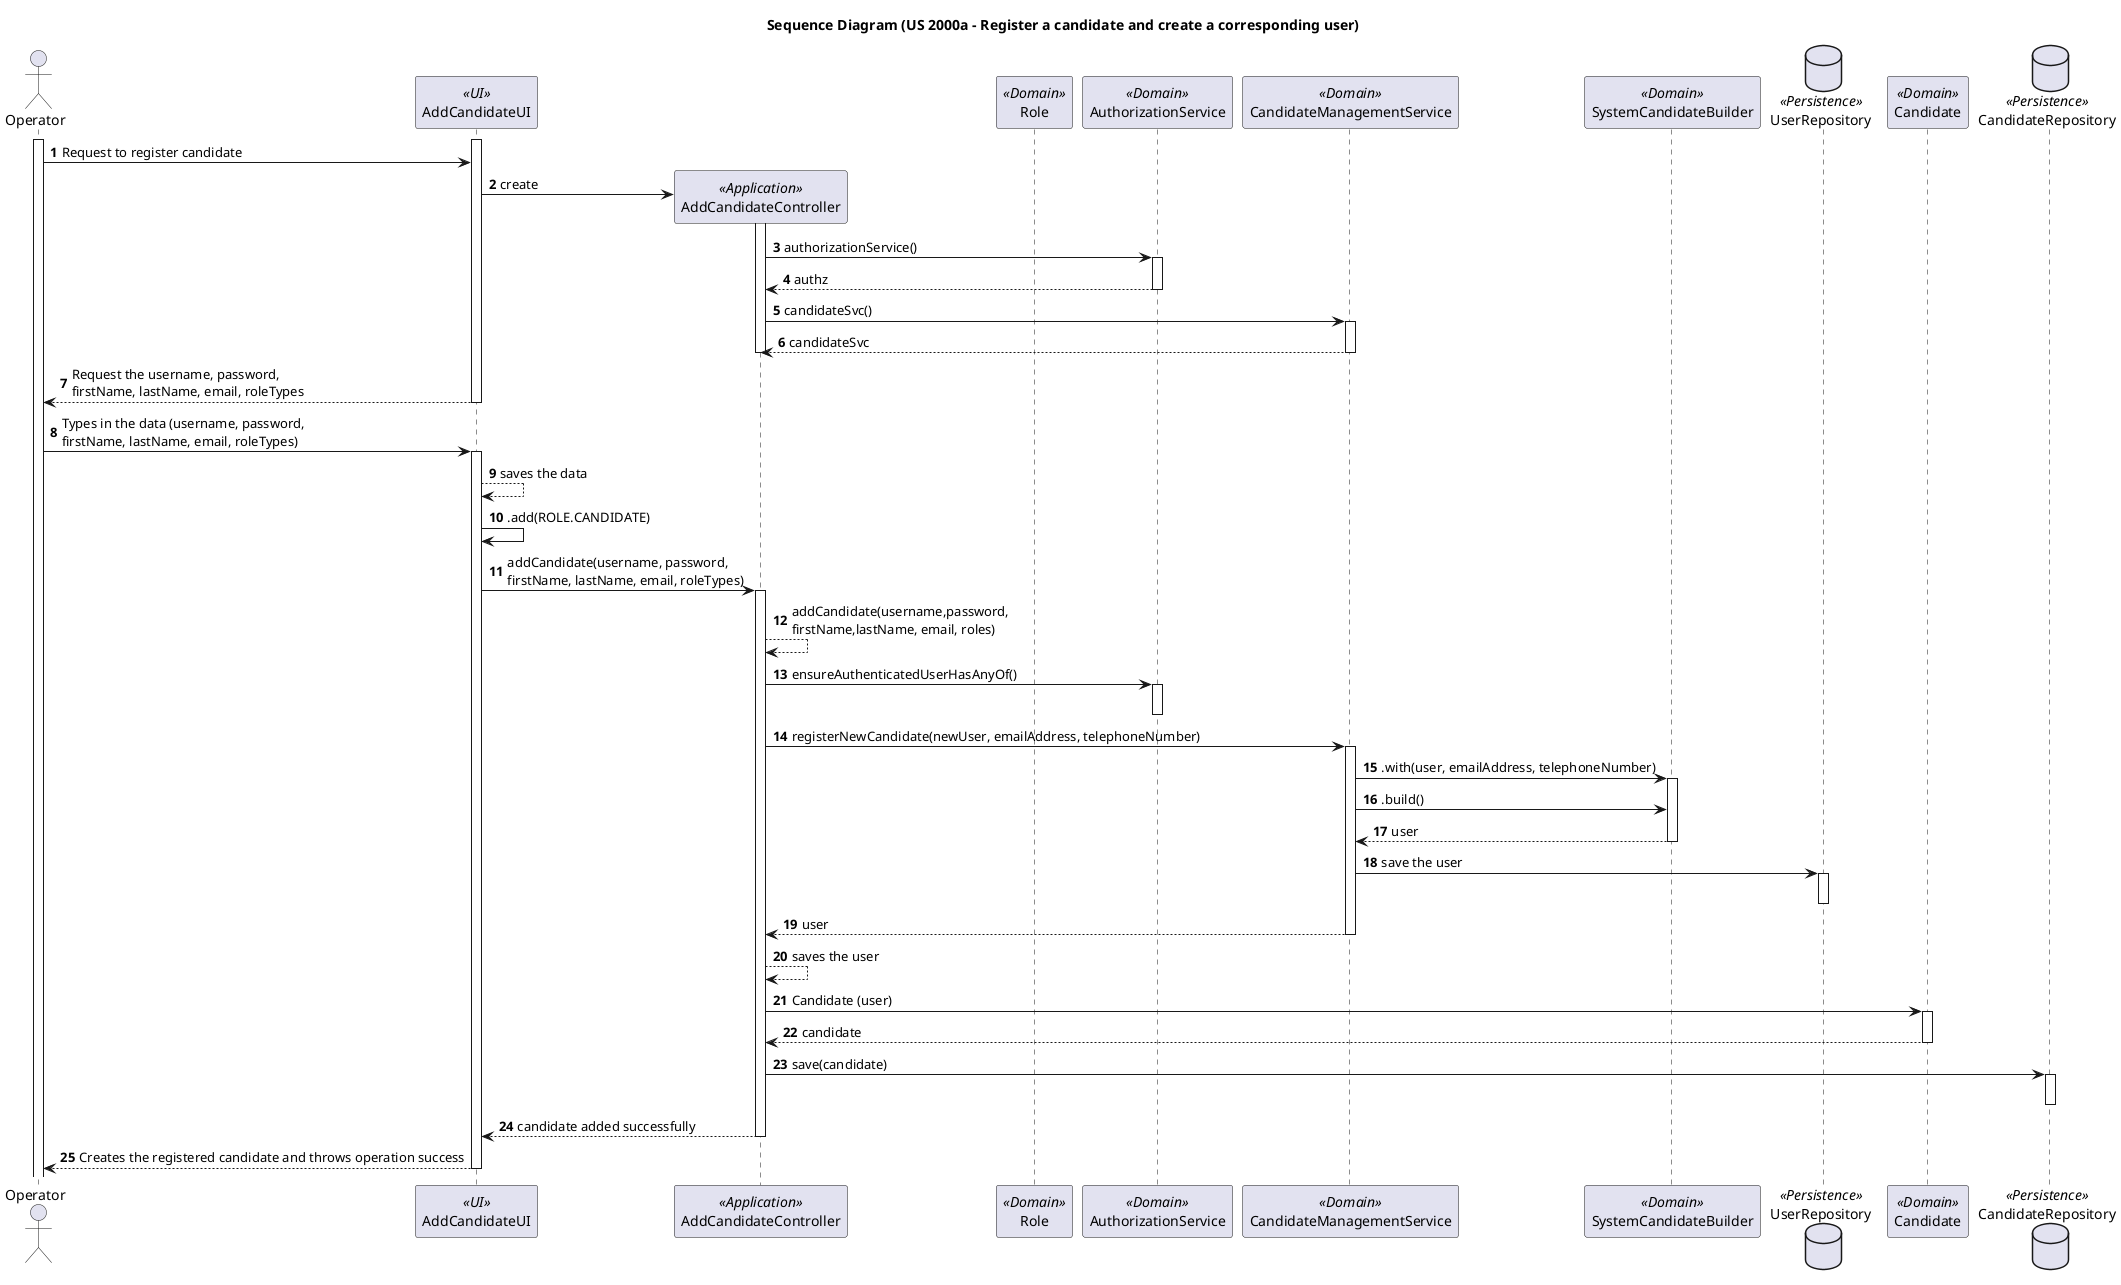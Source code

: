 @startuml
title Sequence Diagram (US 2000a - Register a candidate and create a corresponding user)

autonumber
actor Operator as Operator
participant AddCandidateUI as UI <<UI>>
participant AddCandidateController as CTRL <<Application>>
participant Role as Role <<Domain>>
participant AuthorizationService as AS <<Domain>>
participant CandidateManagementService as UMS <<Domain>>
participant SystemCandidateBuilder as SUB <<Domain>>
database UserRepository as URepo <<Persistence>>
participant Candidate as C <<Domain>>
database CandidateRepository as CRepo <<Persistence>>


activate Operator
activate UI
Operator -> UI: Request to register candidate

UI -> CTRL**:create
activate CTRL
CTRL -> AS : authorizationService()
activate AS
AS --> CTRL: authz
deactivate AS
CTRL-> UMS : candidateSvc()
activate UMS
UMS-->CTRL: candidateSvc
deactivate UMS
deactivate CTRL
UI --> Operator: Request the username, password, \nfirstName, lastName, email, roleTypes
deactivate UI
Operator -> UI: Types in the data (username, password, \nfirstName, lastName, email, roleTypes)
activate UI
UI-->UI : saves the data
UI-> UI : .add(ROLE.CANDIDATE)
UI-> CTRL: addCandidate(username, password, \nfirstName, lastName, email, roleTypes)
activate CTRL
CTRL-->CTRL: addCandidate(username,password, \nfirstName,lastName, email, roles)
CTRL->AS : ensureAuthenticatedUserHasAnyOf()
activate AS
deactivate AS
CTRL-> UMS : registerNewCandidate(newUser, emailAddress, telephoneNumber)
activate UMS
UMS->SUB: .with(user, emailAddress, telephoneNumber)
activate SUB
UMS-> SUB: .build()
SUB--> UMS: user
deactivate SUB
UMS->URepo: save the user
activate URepo
deactivate URepo
UMS-->CTRL: user
deactivate UMS
CTRL-->CTRL: saves the user
CTRL-> C: Candidate (user)
activate C
C--> CTRL: candidate
deactivate C
CTRL->CRepo: save(candidate)
activate CRepo
deactivate CRepo
CTRL-->UI : candidate added successfully
deactivate CTRL
UI --> Operator: Creates the registered candidate and throws operation success
deactivate UI

@enduml